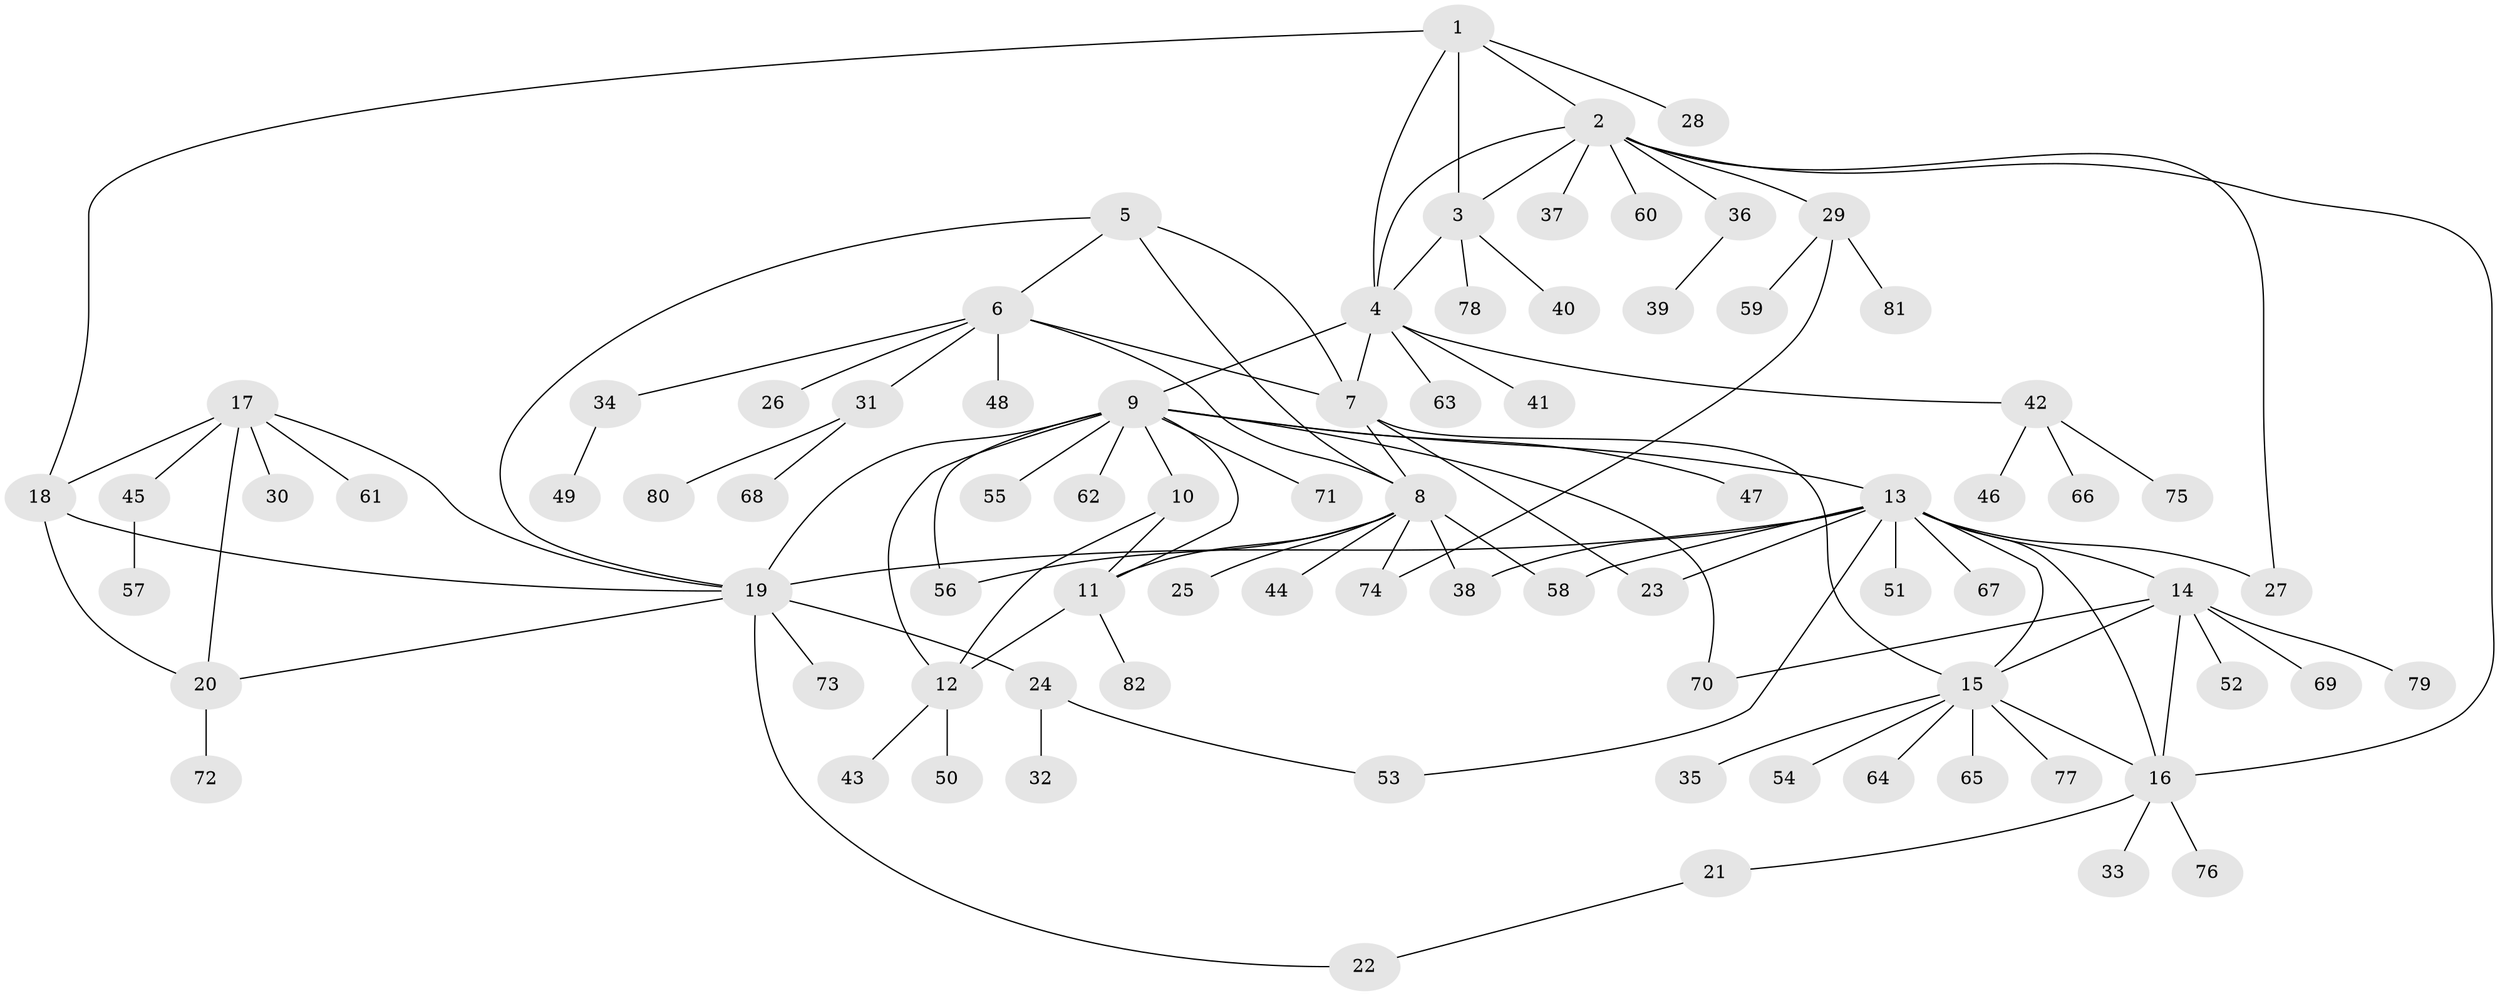 // Generated by graph-tools (version 1.1) at 2025/02/03/09/25 03:02:44]
// undirected, 82 vertices, 111 edges
graph export_dot {
graph [start="1"]
  node [color=gray90,style=filled];
  1;
  2;
  3;
  4;
  5;
  6;
  7;
  8;
  9;
  10;
  11;
  12;
  13;
  14;
  15;
  16;
  17;
  18;
  19;
  20;
  21;
  22;
  23;
  24;
  25;
  26;
  27;
  28;
  29;
  30;
  31;
  32;
  33;
  34;
  35;
  36;
  37;
  38;
  39;
  40;
  41;
  42;
  43;
  44;
  45;
  46;
  47;
  48;
  49;
  50;
  51;
  52;
  53;
  54;
  55;
  56;
  57;
  58;
  59;
  60;
  61;
  62;
  63;
  64;
  65;
  66;
  67;
  68;
  69;
  70;
  71;
  72;
  73;
  74;
  75;
  76;
  77;
  78;
  79;
  80;
  81;
  82;
  1 -- 2;
  1 -- 3;
  1 -- 4;
  1 -- 18;
  1 -- 28;
  2 -- 3;
  2 -- 4;
  2 -- 16;
  2 -- 27;
  2 -- 29;
  2 -- 36;
  2 -- 37;
  2 -- 60;
  3 -- 4;
  3 -- 40;
  3 -- 78;
  4 -- 7;
  4 -- 9;
  4 -- 41;
  4 -- 42;
  4 -- 63;
  5 -- 6;
  5 -- 7;
  5 -- 8;
  5 -- 19;
  6 -- 7;
  6 -- 8;
  6 -- 26;
  6 -- 31;
  6 -- 34;
  6 -- 48;
  7 -- 8;
  7 -- 15;
  7 -- 23;
  8 -- 11;
  8 -- 25;
  8 -- 38;
  8 -- 44;
  8 -- 56;
  8 -- 58;
  8 -- 74;
  9 -- 10;
  9 -- 11;
  9 -- 12;
  9 -- 13;
  9 -- 19;
  9 -- 47;
  9 -- 55;
  9 -- 56;
  9 -- 62;
  9 -- 70;
  9 -- 71;
  10 -- 11;
  10 -- 12;
  11 -- 12;
  11 -- 82;
  12 -- 43;
  12 -- 50;
  13 -- 14;
  13 -- 15;
  13 -- 16;
  13 -- 19;
  13 -- 23;
  13 -- 27;
  13 -- 38;
  13 -- 51;
  13 -- 53;
  13 -- 58;
  13 -- 67;
  14 -- 15;
  14 -- 16;
  14 -- 52;
  14 -- 69;
  14 -- 70;
  14 -- 79;
  15 -- 16;
  15 -- 35;
  15 -- 54;
  15 -- 64;
  15 -- 65;
  15 -- 77;
  16 -- 21;
  16 -- 33;
  16 -- 76;
  17 -- 18;
  17 -- 19;
  17 -- 20;
  17 -- 30;
  17 -- 45;
  17 -- 61;
  18 -- 19;
  18 -- 20;
  19 -- 20;
  19 -- 22;
  19 -- 24;
  19 -- 73;
  20 -- 72;
  21 -- 22;
  24 -- 32;
  24 -- 53;
  29 -- 59;
  29 -- 74;
  29 -- 81;
  31 -- 68;
  31 -- 80;
  34 -- 49;
  36 -- 39;
  42 -- 46;
  42 -- 66;
  42 -- 75;
  45 -- 57;
}

